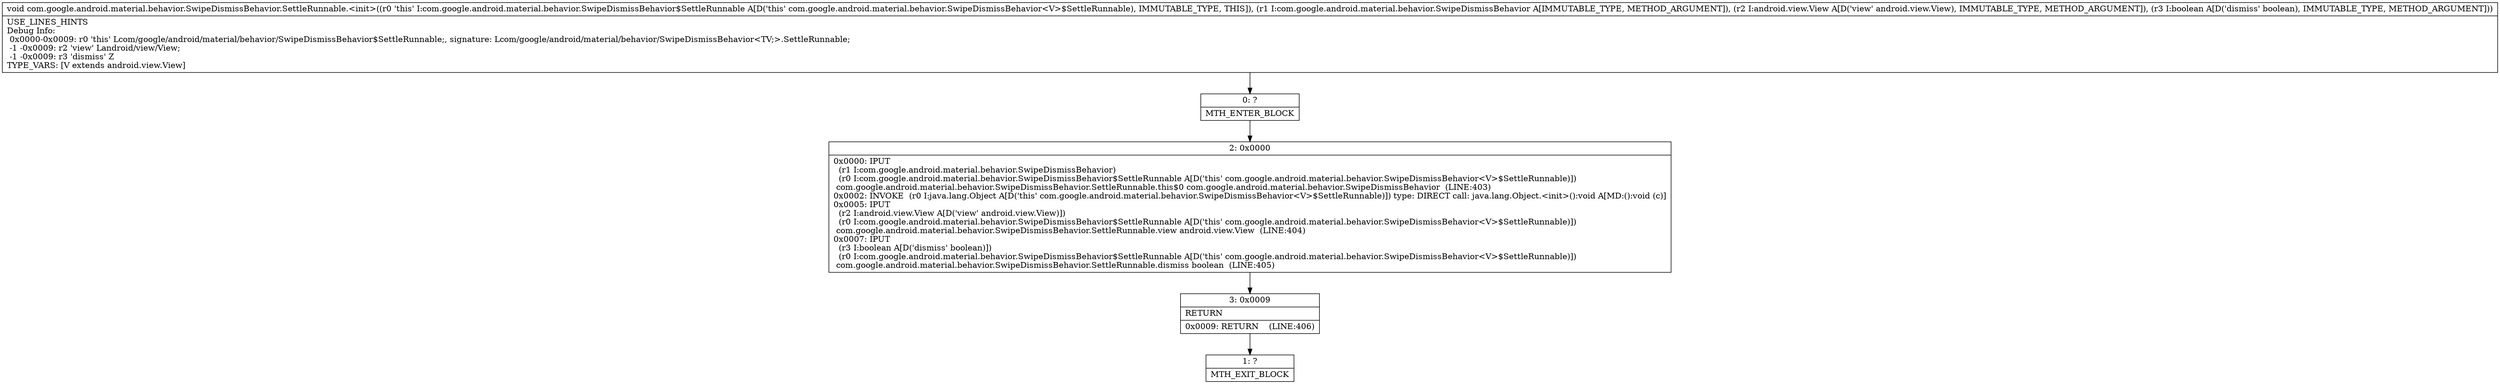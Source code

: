 digraph "CFG forcom.google.android.material.behavior.SwipeDismissBehavior.SettleRunnable.\<init\>(Lcom\/google\/android\/material\/behavior\/SwipeDismissBehavior;Landroid\/view\/View;Z)V" {
Node_0 [shape=record,label="{0\:\ ?|MTH_ENTER_BLOCK\l}"];
Node_2 [shape=record,label="{2\:\ 0x0000|0x0000: IPUT  \l  (r1 I:com.google.android.material.behavior.SwipeDismissBehavior)\l  (r0 I:com.google.android.material.behavior.SwipeDismissBehavior$SettleRunnable A[D('this' com.google.android.material.behavior.SwipeDismissBehavior\<V\>$SettleRunnable)])\l com.google.android.material.behavior.SwipeDismissBehavior.SettleRunnable.this$0 com.google.android.material.behavior.SwipeDismissBehavior  (LINE:403)\l0x0002: INVOKE  (r0 I:java.lang.Object A[D('this' com.google.android.material.behavior.SwipeDismissBehavior\<V\>$SettleRunnable)]) type: DIRECT call: java.lang.Object.\<init\>():void A[MD:():void (c)]\l0x0005: IPUT  \l  (r2 I:android.view.View A[D('view' android.view.View)])\l  (r0 I:com.google.android.material.behavior.SwipeDismissBehavior$SettleRunnable A[D('this' com.google.android.material.behavior.SwipeDismissBehavior\<V\>$SettleRunnable)])\l com.google.android.material.behavior.SwipeDismissBehavior.SettleRunnable.view android.view.View  (LINE:404)\l0x0007: IPUT  \l  (r3 I:boolean A[D('dismiss' boolean)])\l  (r0 I:com.google.android.material.behavior.SwipeDismissBehavior$SettleRunnable A[D('this' com.google.android.material.behavior.SwipeDismissBehavior\<V\>$SettleRunnable)])\l com.google.android.material.behavior.SwipeDismissBehavior.SettleRunnable.dismiss boolean  (LINE:405)\l}"];
Node_3 [shape=record,label="{3\:\ 0x0009|RETURN\l|0x0009: RETURN    (LINE:406)\l}"];
Node_1 [shape=record,label="{1\:\ ?|MTH_EXIT_BLOCK\l}"];
MethodNode[shape=record,label="{void com.google.android.material.behavior.SwipeDismissBehavior.SettleRunnable.\<init\>((r0 'this' I:com.google.android.material.behavior.SwipeDismissBehavior$SettleRunnable A[D('this' com.google.android.material.behavior.SwipeDismissBehavior\<V\>$SettleRunnable), IMMUTABLE_TYPE, THIS]), (r1 I:com.google.android.material.behavior.SwipeDismissBehavior A[IMMUTABLE_TYPE, METHOD_ARGUMENT]), (r2 I:android.view.View A[D('view' android.view.View), IMMUTABLE_TYPE, METHOD_ARGUMENT]), (r3 I:boolean A[D('dismiss' boolean), IMMUTABLE_TYPE, METHOD_ARGUMENT]))  | USE_LINES_HINTS\lDebug Info:\l  0x0000\-0x0009: r0 'this' Lcom\/google\/android\/material\/behavior\/SwipeDismissBehavior$SettleRunnable;, signature: Lcom\/google\/android\/material\/behavior\/SwipeDismissBehavior\<TV;\>.SettleRunnable;\l  \-1 \-0x0009: r2 'view' Landroid\/view\/View;\l  \-1 \-0x0009: r3 'dismiss' Z\lTYPE_VARS: [V extends android.view.View]\l}"];
MethodNode -> Node_0;Node_0 -> Node_2;
Node_2 -> Node_3;
Node_3 -> Node_1;
}

